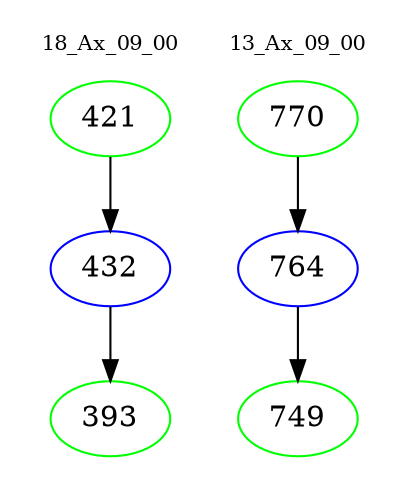 digraph{
subgraph cluster_0 {
color = white
label = "18_Ax_09_00";
fontsize=10;
T0_421 [label="421", color="green"]
T0_421 -> T0_432 [color="black"]
T0_432 [label="432", color="blue"]
T0_432 -> T0_393 [color="black"]
T0_393 [label="393", color="green"]
}
subgraph cluster_1 {
color = white
label = "13_Ax_09_00";
fontsize=10;
T1_770 [label="770", color="green"]
T1_770 -> T1_764 [color="black"]
T1_764 [label="764", color="blue"]
T1_764 -> T1_749 [color="black"]
T1_749 [label="749", color="green"]
}
}
